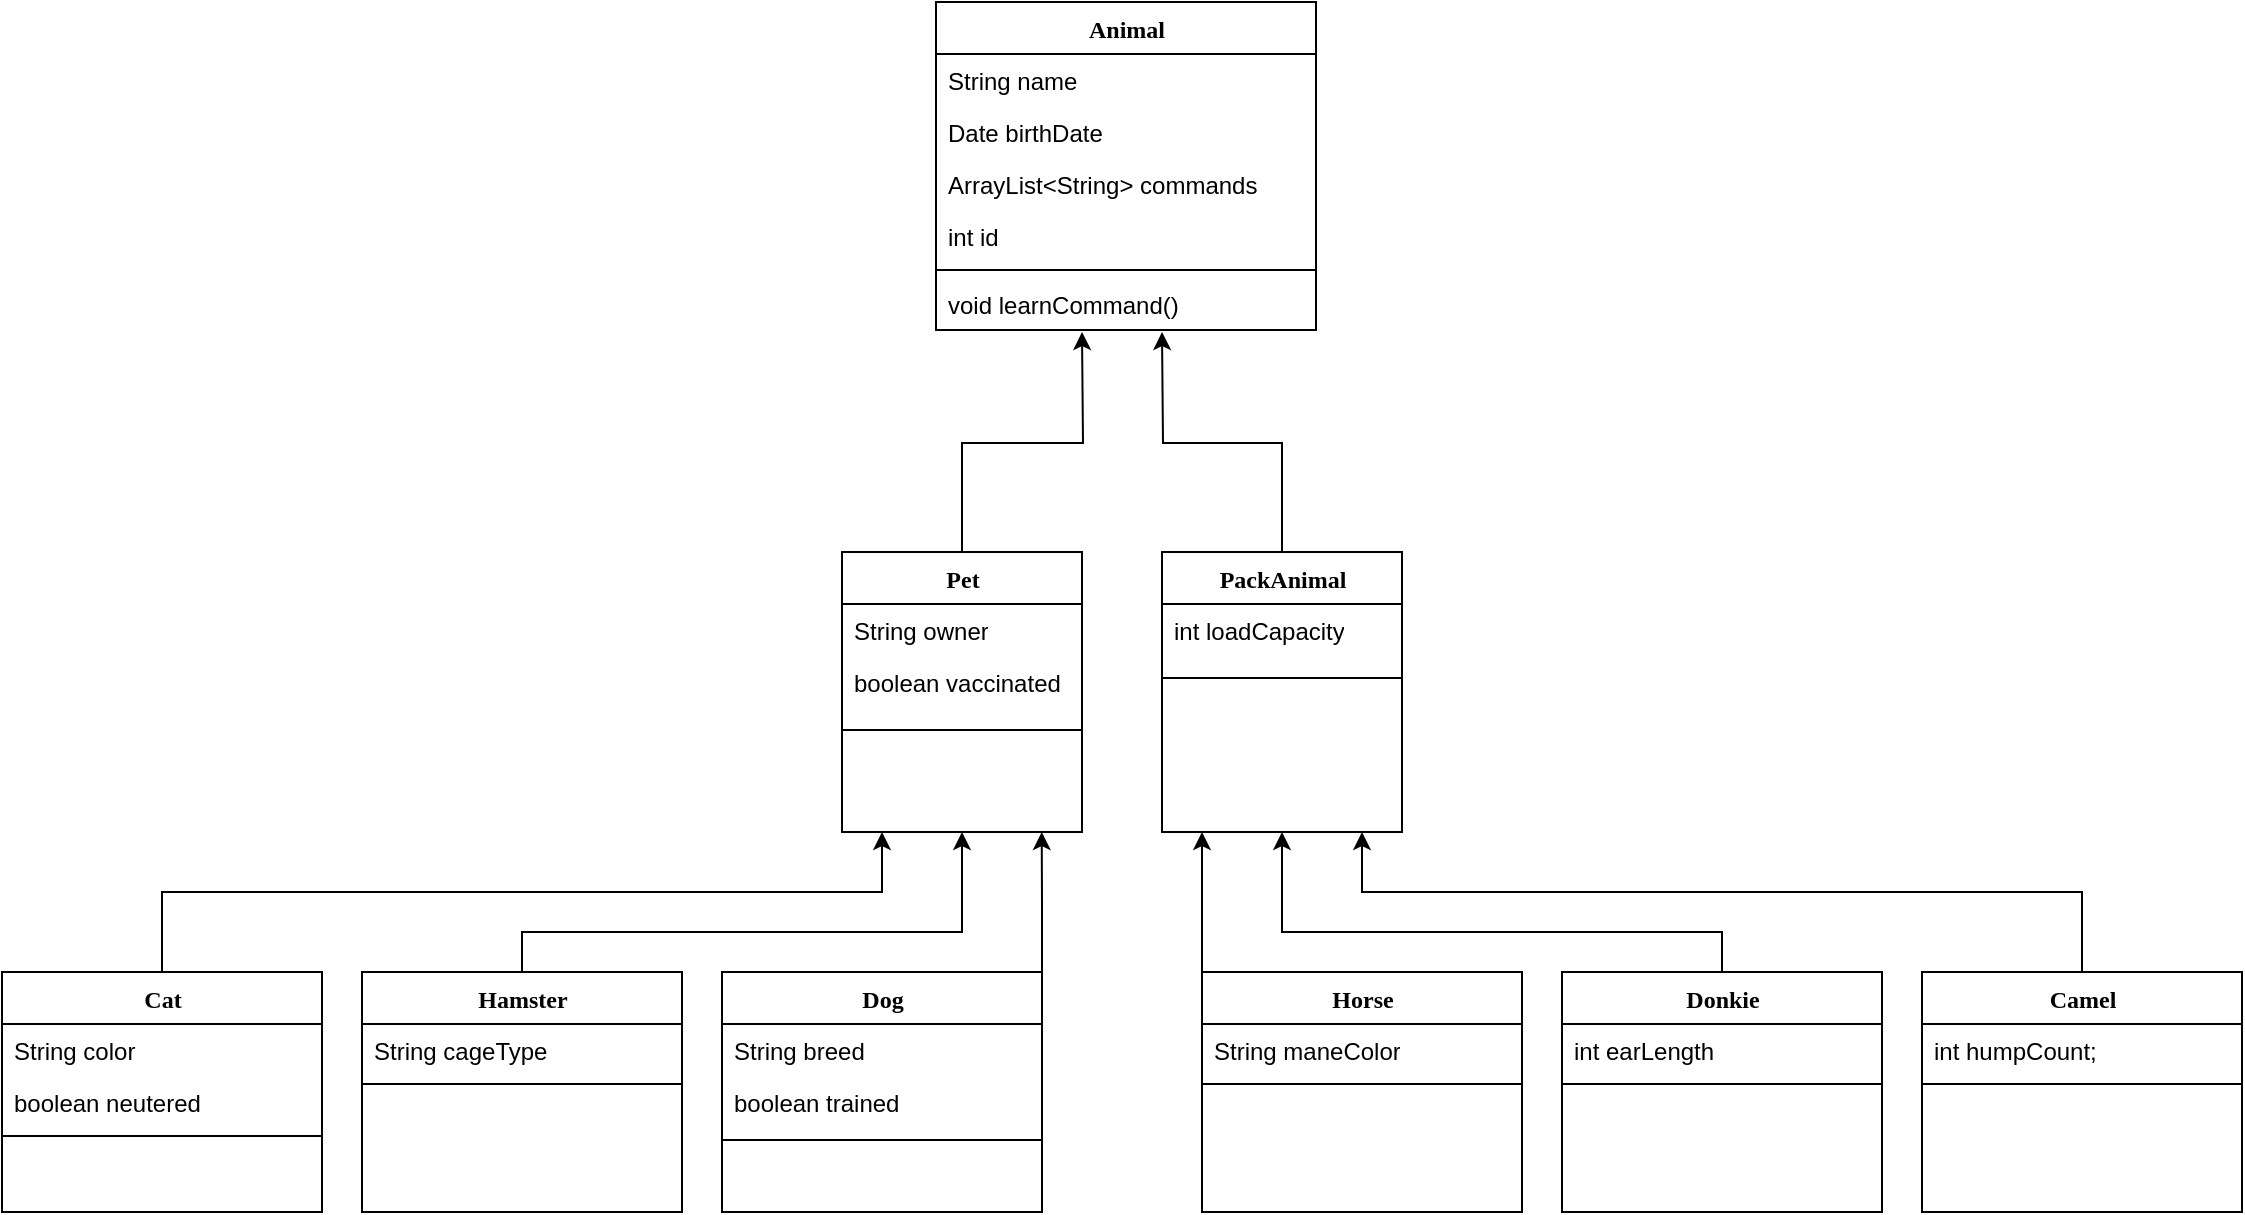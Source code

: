 <mxfile version="23.1.5" type="device">
  <diagram name="Page-1" id="9f46799a-70d6-7492-0946-bef42562c5a5">
    <mxGraphModel dx="2385" dy="1862" grid="0" gridSize="10" guides="1" tooltips="1" connect="1" arrows="1" fold="1" page="0" pageScale="1" pageWidth="1100" pageHeight="850" background="none" math="0" shadow="0">
      <root>
        <mxCell id="0" />
        <mxCell id="1" parent="0" />
        <mxCell id="78961159f06e98e8-17" value="Animal" style="swimlane;html=1;fontStyle=1;align=center;verticalAlign=top;childLayout=stackLayout;horizontal=1;startSize=26;horizontalStack=0;resizeParent=1;resizeLast=0;collapsible=1;marginBottom=0;swimlaneFillColor=#ffffff;rounded=0;shadow=0;comic=0;labelBackgroundColor=none;strokeWidth=1;fillColor=none;fontFamily=Verdana;fontSize=12" parent="1" vertex="1">
          <mxGeometry x="-620" y="-886" width="190" height="164" as="geometry" />
        </mxCell>
        <mxCell id="78961159f06e98e8-21" value="String name" style="text;html=1;strokeColor=none;fillColor=none;align=left;verticalAlign=top;spacingLeft=4;spacingRight=4;whiteSpace=wrap;overflow=hidden;rotatable=0;points=[[0,0.5],[1,0.5]];portConstraint=eastwest;" parent="78961159f06e98e8-17" vertex="1">
          <mxGeometry y="26" width="190" height="26" as="geometry" />
        </mxCell>
        <mxCell id="78961159f06e98e8-23" value="Date birthDate" style="text;html=1;strokeColor=none;fillColor=none;align=left;verticalAlign=top;spacingLeft=4;spacingRight=4;whiteSpace=wrap;overflow=hidden;rotatable=0;points=[[0,0.5],[1,0.5]];portConstraint=eastwest;" parent="78961159f06e98e8-17" vertex="1">
          <mxGeometry y="52" width="190" height="26" as="geometry" />
        </mxCell>
        <mxCell id="Q5Eq7bart5Hc2PchXf6o-2" value="ArrayList&amp;lt;String&amp;gt; commands" style="text;html=1;strokeColor=none;fillColor=none;align=left;verticalAlign=top;spacingLeft=4;spacingRight=4;whiteSpace=wrap;overflow=hidden;rotatable=0;points=[[0,0.5],[1,0.5]];portConstraint=eastwest;" vertex="1" parent="78961159f06e98e8-17">
          <mxGeometry y="78" width="190" height="26" as="geometry" />
        </mxCell>
        <mxCell id="Q5Eq7bart5Hc2PchXf6o-3" value="int id" style="text;html=1;strokeColor=none;fillColor=none;align=left;verticalAlign=top;spacingLeft=4;spacingRight=4;whiteSpace=wrap;overflow=hidden;rotatable=0;points=[[0,0.5],[1,0.5]];portConstraint=eastwest;" vertex="1" parent="78961159f06e98e8-17">
          <mxGeometry y="104" width="190" height="26" as="geometry" />
        </mxCell>
        <mxCell id="78961159f06e98e8-19" value="" style="line;html=1;strokeWidth=1;fillColor=none;align=left;verticalAlign=middle;spacingTop=-1;spacingLeft=3;spacingRight=3;rotatable=0;labelPosition=right;points=[];portConstraint=eastwest;" parent="78961159f06e98e8-17" vertex="1">
          <mxGeometry y="130" width="190" height="8" as="geometry" />
        </mxCell>
        <mxCell id="Q5Eq7bart5Hc2PchXf6o-4" value="void learnCommand()" style="text;html=1;strokeColor=none;fillColor=none;align=left;verticalAlign=top;spacingLeft=4;spacingRight=4;whiteSpace=wrap;overflow=hidden;rotatable=0;points=[[0,0.5],[1,0.5]];portConstraint=eastwest;" vertex="1" parent="78961159f06e98e8-17">
          <mxGeometry y="138" width="190" height="26" as="geometry" />
        </mxCell>
        <mxCell id="iiXRrAs22DDi-tcqFKAz-9" style="edgeStyle=orthogonalEdgeStyle;rounded=0;orthogonalLoop=1;jettySize=auto;html=1;" parent="1" source="78961159f06e98e8-30" edge="1">
          <mxGeometry relative="1" as="geometry">
            <mxPoint x="-547" y="-721" as="targetPoint" />
          </mxGeometry>
        </mxCell>
        <mxCell id="78961159f06e98e8-30" value="Pet" style="swimlane;html=1;fontStyle=1;align=center;verticalAlign=top;childLayout=stackLayout;horizontal=1;startSize=26;horizontalStack=0;resizeParent=1;resizeLast=0;collapsible=1;marginBottom=0;swimlaneFillColor=#ffffff;rounded=0;shadow=0;comic=0;labelBackgroundColor=none;strokeWidth=1;fillColor=none;fontFamily=Verdana;fontSize=12" parent="1" vertex="1">
          <mxGeometry x="-667" y="-611" width="120" height="140" as="geometry" />
        </mxCell>
        <mxCell id="78961159f06e98e8-39" value="String owner" style="text;html=1;strokeColor=none;fillColor=none;align=left;verticalAlign=top;spacingLeft=4;spacingRight=4;whiteSpace=wrap;overflow=hidden;rotatable=0;points=[[0,0.5],[1,0.5]];portConstraint=eastwest;" parent="78961159f06e98e8-30" vertex="1">
          <mxGeometry y="26" width="120" height="26" as="geometry" />
        </mxCell>
        <mxCell id="78961159f06e98e8-40" value="boolean vaccinated" style="text;html=1;strokeColor=none;fillColor=none;align=left;verticalAlign=top;spacingLeft=4;spacingRight=4;whiteSpace=wrap;overflow=hidden;rotatable=0;points=[[0,0.5],[1,0.5]];portConstraint=eastwest;" parent="78961159f06e98e8-30" vertex="1">
          <mxGeometry y="52" width="120" height="26" as="geometry" />
        </mxCell>
        <mxCell id="78961159f06e98e8-38" value="" style="line;html=1;strokeWidth=1;fillColor=none;align=left;verticalAlign=middle;spacingTop=-1;spacingLeft=3;spacingRight=3;rotatable=0;labelPosition=right;points=[];portConstraint=eastwest;" parent="78961159f06e98e8-30" vertex="1">
          <mxGeometry y="78" width="120" height="22" as="geometry" />
        </mxCell>
        <mxCell id="iiXRrAs22DDi-tcqFKAz-8" style="edgeStyle=orthogonalEdgeStyle;rounded=0;orthogonalLoop=1;jettySize=auto;html=1;exitX=0.5;exitY=0;exitDx=0;exitDy=0;" parent="1" source="78961159f06e98e8-69" edge="1">
          <mxGeometry relative="1" as="geometry">
            <mxPoint x="-507" y="-721" as="targetPoint" />
          </mxGeometry>
        </mxCell>
        <mxCell id="78961159f06e98e8-69" value="PackAnimal" style="swimlane;html=1;fontStyle=1;align=center;verticalAlign=top;childLayout=stackLayout;horizontal=1;startSize=26;horizontalStack=0;resizeParent=1;resizeLast=0;collapsible=1;marginBottom=0;swimlaneFillColor=#ffffff;rounded=0;shadow=0;comic=0;labelBackgroundColor=none;strokeWidth=1;fillColor=none;fontFamily=Verdana;fontSize=12" parent="1" vertex="1">
          <mxGeometry x="-507" y="-611" width="120" height="140" as="geometry" />
        </mxCell>
        <mxCell id="78961159f06e98e8-78" value="int loadCapacity" style="text;html=1;strokeColor=none;fillColor=none;align=left;verticalAlign=top;spacingLeft=4;spacingRight=4;whiteSpace=wrap;overflow=hidden;rotatable=0;points=[[0,0.5],[1,0.5]];portConstraint=eastwest;" parent="78961159f06e98e8-69" vertex="1">
          <mxGeometry y="26" width="120" height="26" as="geometry" />
        </mxCell>
        <mxCell id="78961159f06e98e8-77" value="" style="line;html=1;strokeWidth=1;fillColor=none;align=left;verticalAlign=middle;spacingTop=-1;spacingLeft=3;spacingRight=3;rotatable=0;labelPosition=right;points=[];portConstraint=eastwest;" parent="78961159f06e98e8-69" vertex="1">
          <mxGeometry y="52" width="120" height="22" as="geometry" />
        </mxCell>
        <mxCell id="iiXRrAs22DDi-tcqFKAz-10" style="edgeStyle=orthogonalEdgeStyle;rounded=0;orthogonalLoop=1;jettySize=auto;html=1;exitX=1;exitY=0;exitDx=0;exitDy=0;" parent="1" source="78961159f06e98e8-82" edge="1">
          <mxGeometry relative="1" as="geometry">
            <mxPoint x="-567.143" y="-471" as="targetPoint" />
          </mxGeometry>
        </mxCell>
        <mxCell id="78961159f06e98e8-82" value="Dog" style="swimlane;html=1;fontStyle=1;align=center;verticalAlign=top;childLayout=stackLayout;horizontal=1;startSize=26;horizontalStack=0;resizeParent=1;resizeLast=0;collapsible=1;marginBottom=0;swimlaneFillColor=#ffffff;rounded=0;shadow=0;comic=0;labelBackgroundColor=none;strokeWidth=1;fillColor=none;fontFamily=Verdana;fontSize=12" parent="1" vertex="1">
          <mxGeometry x="-727" y="-401" width="160" height="120" as="geometry" />
        </mxCell>
        <mxCell id="mveq-2iqLVpM0JJS5f7D-69" value="String breed" style="text;html=1;strokeColor=none;fillColor=none;align=left;verticalAlign=top;spacingLeft=4;spacingRight=4;whiteSpace=wrap;overflow=hidden;rotatable=0;points=[[0,0.5],[1,0.5]];portConstraint=eastwest;" parent="78961159f06e98e8-82" vertex="1">
          <mxGeometry y="26" width="160" height="26" as="geometry" />
        </mxCell>
        <mxCell id="mveq-2iqLVpM0JJS5f7D-71" value="boolean trained" style="text;html=1;strokeColor=none;fillColor=none;align=left;verticalAlign=top;spacingLeft=4;spacingRight=4;whiteSpace=wrap;overflow=hidden;rotatable=0;points=[[0,0.5],[1,0.5]];portConstraint=eastwest;" parent="78961159f06e98e8-82" vertex="1">
          <mxGeometry y="52" width="160" height="28" as="geometry" />
        </mxCell>
        <mxCell id="78961159f06e98e8-90" value="" style="line;html=1;strokeWidth=1;fillColor=none;align=left;verticalAlign=middle;spacingTop=-1;spacingLeft=3;spacingRight=3;rotatable=0;labelPosition=right;points=[];portConstraint=eastwest;" parent="78961159f06e98e8-82" vertex="1">
          <mxGeometry y="80" width="160" height="8" as="geometry" />
        </mxCell>
        <mxCell id="iiXRrAs22DDi-tcqFKAz-11" style="edgeStyle=orthogonalEdgeStyle;rounded=0;orthogonalLoop=1;jettySize=auto;html=1;entryX=0.5;entryY=1;entryDx=0;entryDy=0;" parent="1" source="78961159f06e98e8-95" target="78961159f06e98e8-30" edge="1">
          <mxGeometry relative="1" as="geometry">
            <Array as="points">
              <mxPoint x="-827" y="-421" />
              <mxPoint x="-607" y="-421" />
            </Array>
          </mxGeometry>
        </mxCell>
        <mxCell id="78961159f06e98e8-95" value="Hamster" style="swimlane;html=1;fontStyle=1;align=center;verticalAlign=top;childLayout=stackLayout;horizontal=1;startSize=26;horizontalStack=0;resizeParent=1;resizeLast=0;collapsible=1;marginBottom=0;swimlaneFillColor=#ffffff;rounded=0;shadow=0;comic=0;labelBackgroundColor=none;strokeWidth=1;fillColor=none;fontFamily=Verdana;fontSize=12" parent="1" vertex="1">
          <mxGeometry x="-907" y="-401" width="160" height="120" as="geometry" />
        </mxCell>
        <mxCell id="mveq-2iqLVpM0JJS5f7D-73" value="String cageType" style="text;html=1;strokeColor=none;fillColor=none;align=left;verticalAlign=top;spacingLeft=4;spacingRight=4;whiteSpace=wrap;overflow=hidden;rotatable=0;points=[[0,0.5],[1,0.5]];portConstraint=eastwest;" parent="78961159f06e98e8-95" vertex="1">
          <mxGeometry y="26" width="160" height="26" as="geometry" />
        </mxCell>
        <mxCell id="78961159f06e98e8-103" value="" style="line;html=1;strokeWidth=1;fillColor=none;align=left;verticalAlign=middle;spacingTop=-1;spacingLeft=3;spacingRight=3;rotatable=0;labelPosition=right;points=[];portConstraint=eastwest;" parent="78961159f06e98e8-95" vertex="1">
          <mxGeometry y="52" width="160" height="8" as="geometry" />
        </mxCell>
        <mxCell id="iiXRrAs22DDi-tcqFKAz-12" style="edgeStyle=orthogonalEdgeStyle;rounded=0;orthogonalLoop=1;jettySize=auto;html=1;exitX=0.5;exitY=0;exitDx=0;exitDy=0;" parent="1" source="78961159f06e98e8-108" edge="1">
          <mxGeometry relative="1" as="geometry">
            <mxPoint x="-647" y="-471" as="targetPoint" />
            <Array as="points">
              <mxPoint x="-1007" y="-441" />
              <mxPoint x="-647" y="-441" />
            </Array>
          </mxGeometry>
        </mxCell>
        <mxCell id="78961159f06e98e8-108" value="Cat" style="swimlane;html=1;fontStyle=1;align=center;verticalAlign=top;childLayout=stackLayout;horizontal=1;startSize=26;horizontalStack=0;resizeParent=1;resizeLast=0;collapsible=1;marginBottom=0;swimlaneFillColor=#ffffff;rounded=0;shadow=0;comic=0;labelBackgroundColor=none;strokeWidth=1;fillColor=none;fontFamily=Verdana;fontSize=12" parent="1" vertex="1">
          <mxGeometry x="-1087" y="-401" width="160" height="120" as="geometry" />
        </mxCell>
        <mxCell id="mveq-2iqLVpM0JJS5f7D-75" value="String color" style="text;html=1;strokeColor=none;fillColor=none;align=left;verticalAlign=top;spacingLeft=4;spacingRight=4;whiteSpace=wrap;overflow=hidden;rotatable=0;points=[[0,0.5],[1,0.5]];portConstraint=eastwest;" parent="78961159f06e98e8-108" vertex="1">
          <mxGeometry y="26" width="160" height="26" as="geometry" />
        </mxCell>
        <mxCell id="mveq-2iqLVpM0JJS5f7D-76" value="boolean&amp;nbsp;neutered" style="text;html=1;strokeColor=none;fillColor=none;align=left;verticalAlign=top;spacingLeft=4;spacingRight=4;whiteSpace=wrap;overflow=hidden;rotatable=0;points=[[0,0.5],[1,0.5]];portConstraint=eastwest;" parent="78961159f06e98e8-108" vertex="1">
          <mxGeometry y="52" width="160" height="26" as="geometry" />
        </mxCell>
        <mxCell id="78961159f06e98e8-116" value="" style="line;html=1;strokeWidth=1;fillColor=none;align=left;verticalAlign=middle;spacingTop=-1;spacingLeft=3;spacingRight=3;rotatable=0;labelPosition=right;points=[];portConstraint=eastwest;" parent="78961159f06e98e8-108" vertex="1">
          <mxGeometry y="78" width="160" height="8" as="geometry" />
        </mxCell>
        <mxCell id="iiXRrAs22DDi-tcqFKAz-7" style="edgeStyle=orthogonalEdgeStyle;rounded=0;orthogonalLoop=1;jettySize=auto;html=1;" parent="1" source="mveq-2iqLVpM0JJS5f7D-24" edge="1">
          <mxGeometry relative="1" as="geometry">
            <mxPoint x="-407" y="-471" as="targetPoint" />
            <Array as="points">
              <mxPoint x="-47" y="-441" />
              <mxPoint x="-407" y="-441" />
            </Array>
          </mxGeometry>
        </mxCell>
        <mxCell id="mveq-2iqLVpM0JJS5f7D-24" value="Camel" style="swimlane;html=1;fontStyle=1;align=center;verticalAlign=top;childLayout=stackLayout;horizontal=1;startSize=26;horizontalStack=0;resizeParent=1;resizeLast=0;collapsible=1;marginBottom=0;swimlaneFillColor=#ffffff;rounded=0;shadow=0;comic=0;labelBackgroundColor=none;strokeWidth=1;fillColor=none;fontFamily=Verdana;fontSize=12" parent="1" vertex="1">
          <mxGeometry x="-127" y="-401" width="160" height="120" as="geometry" />
        </mxCell>
        <mxCell id="mveq-2iqLVpM0JJS5f7D-25" value="int humpCount;" style="text;html=1;strokeColor=none;fillColor=none;align=left;verticalAlign=top;spacingLeft=4;spacingRight=4;whiteSpace=wrap;overflow=hidden;rotatable=0;points=[[0,0.5],[1,0.5]];portConstraint=eastwest;" parent="mveq-2iqLVpM0JJS5f7D-24" vertex="1">
          <mxGeometry y="26" width="160" height="26" as="geometry" />
        </mxCell>
        <mxCell id="mveq-2iqLVpM0JJS5f7D-33" value="" style="line;html=1;strokeWidth=1;fillColor=none;align=left;verticalAlign=middle;spacingTop=-1;spacingLeft=3;spacingRight=3;rotatable=0;labelPosition=right;points=[];portConstraint=eastwest;" parent="mveq-2iqLVpM0JJS5f7D-24" vertex="1">
          <mxGeometry y="52" width="160" height="8" as="geometry" />
        </mxCell>
        <mxCell id="iiXRrAs22DDi-tcqFKAz-6" style="edgeStyle=orthogonalEdgeStyle;rounded=0;orthogonalLoop=1;jettySize=auto;html=1;exitX=0.5;exitY=0;exitDx=0;exitDy=0;entryX=0.5;entryY=1;entryDx=0;entryDy=0;" parent="1" source="mveq-2iqLVpM0JJS5f7D-38" target="78961159f06e98e8-69" edge="1">
          <mxGeometry relative="1" as="geometry">
            <Array as="points">
              <mxPoint x="-227" y="-421" />
              <mxPoint x="-447" y="-421" />
            </Array>
          </mxGeometry>
        </mxCell>
        <mxCell id="mveq-2iqLVpM0JJS5f7D-38" value="Donkie" style="swimlane;html=1;fontStyle=1;align=center;verticalAlign=top;childLayout=stackLayout;horizontal=1;startSize=26;horizontalStack=0;resizeParent=1;resizeLast=0;collapsible=1;marginBottom=0;swimlaneFillColor=#ffffff;rounded=0;shadow=0;comic=0;labelBackgroundColor=none;strokeWidth=1;fillColor=none;fontFamily=Verdana;fontSize=12" parent="1" vertex="1">
          <mxGeometry x="-307" y="-401" width="160" height="120" as="geometry" />
        </mxCell>
        <mxCell id="mveq-2iqLVpM0JJS5f7D-39" value="int earLength" style="text;html=1;strokeColor=none;fillColor=none;align=left;verticalAlign=top;spacingLeft=4;spacingRight=4;whiteSpace=wrap;overflow=hidden;rotatable=0;points=[[0,0.5],[1,0.5]];portConstraint=eastwest;" parent="mveq-2iqLVpM0JJS5f7D-38" vertex="1">
          <mxGeometry y="26" width="160" height="26" as="geometry" />
        </mxCell>
        <mxCell id="mveq-2iqLVpM0JJS5f7D-47" value="" style="line;html=1;strokeWidth=1;fillColor=none;align=left;verticalAlign=middle;spacingTop=-1;spacingLeft=3;spacingRight=3;rotatable=0;labelPosition=right;points=[];portConstraint=eastwest;" parent="mveq-2iqLVpM0JJS5f7D-38" vertex="1">
          <mxGeometry y="52" width="160" height="8" as="geometry" />
        </mxCell>
        <mxCell id="iiXRrAs22DDi-tcqFKAz-5" style="edgeStyle=orthogonalEdgeStyle;rounded=0;orthogonalLoop=1;jettySize=auto;html=1;exitX=0;exitY=0;exitDx=0;exitDy=0;" parent="1" source="mveq-2iqLVpM0JJS5f7D-52" edge="1">
          <mxGeometry relative="1" as="geometry">
            <mxPoint x="-487" y="-471" as="targetPoint" />
            <Array as="points">
              <mxPoint x="-487" y="-421" />
              <mxPoint x="-487" y="-421" />
            </Array>
          </mxGeometry>
        </mxCell>
        <mxCell id="mveq-2iqLVpM0JJS5f7D-52" value="Horse&lt;div&gt;&lt;br/&gt;&lt;/div&gt;" style="swimlane;html=1;fontStyle=1;align=center;verticalAlign=top;childLayout=stackLayout;horizontal=1;startSize=26;horizontalStack=0;resizeParent=1;resizeLast=0;collapsible=1;marginBottom=0;swimlaneFillColor=#ffffff;rounded=0;shadow=0;comic=0;labelBackgroundColor=none;strokeWidth=1;fillColor=none;fontFamily=Verdana;fontSize=12" parent="1" vertex="1">
          <mxGeometry x="-487" y="-401" width="160" height="120" as="geometry" />
        </mxCell>
        <mxCell id="mveq-2iqLVpM0JJS5f7D-53" value="String maneColor" style="text;html=1;strokeColor=none;fillColor=none;align=left;verticalAlign=top;spacingLeft=4;spacingRight=4;whiteSpace=wrap;overflow=hidden;rotatable=0;points=[[0,0.5],[1,0.5]];portConstraint=eastwest;" parent="mveq-2iqLVpM0JJS5f7D-52" vertex="1">
          <mxGeometry y="26" width="160" height="26" as="geometry" />
        </mxCell>
        <mxCell id="mveq-2iqLVpM0JJS5f7D-61" value="" style="line;html=1;strokeWidth=1;fillColor=none;align=left;verticalAlign=middle;spacingTop=-1;spacingLeft=3;spacingRight=3;rotatable=0;labelPosition=right;points=[];portConstraint=eastwest;" parent="mveq-2iqLVpM0JJS5f7D-52" vertex="1">
          <mxGeometry y="52" width="160" height="8" as="geometry" />
        </mxCell>
      </root>
    </mxGraphModel>
  </diagram>
</mxfile>
